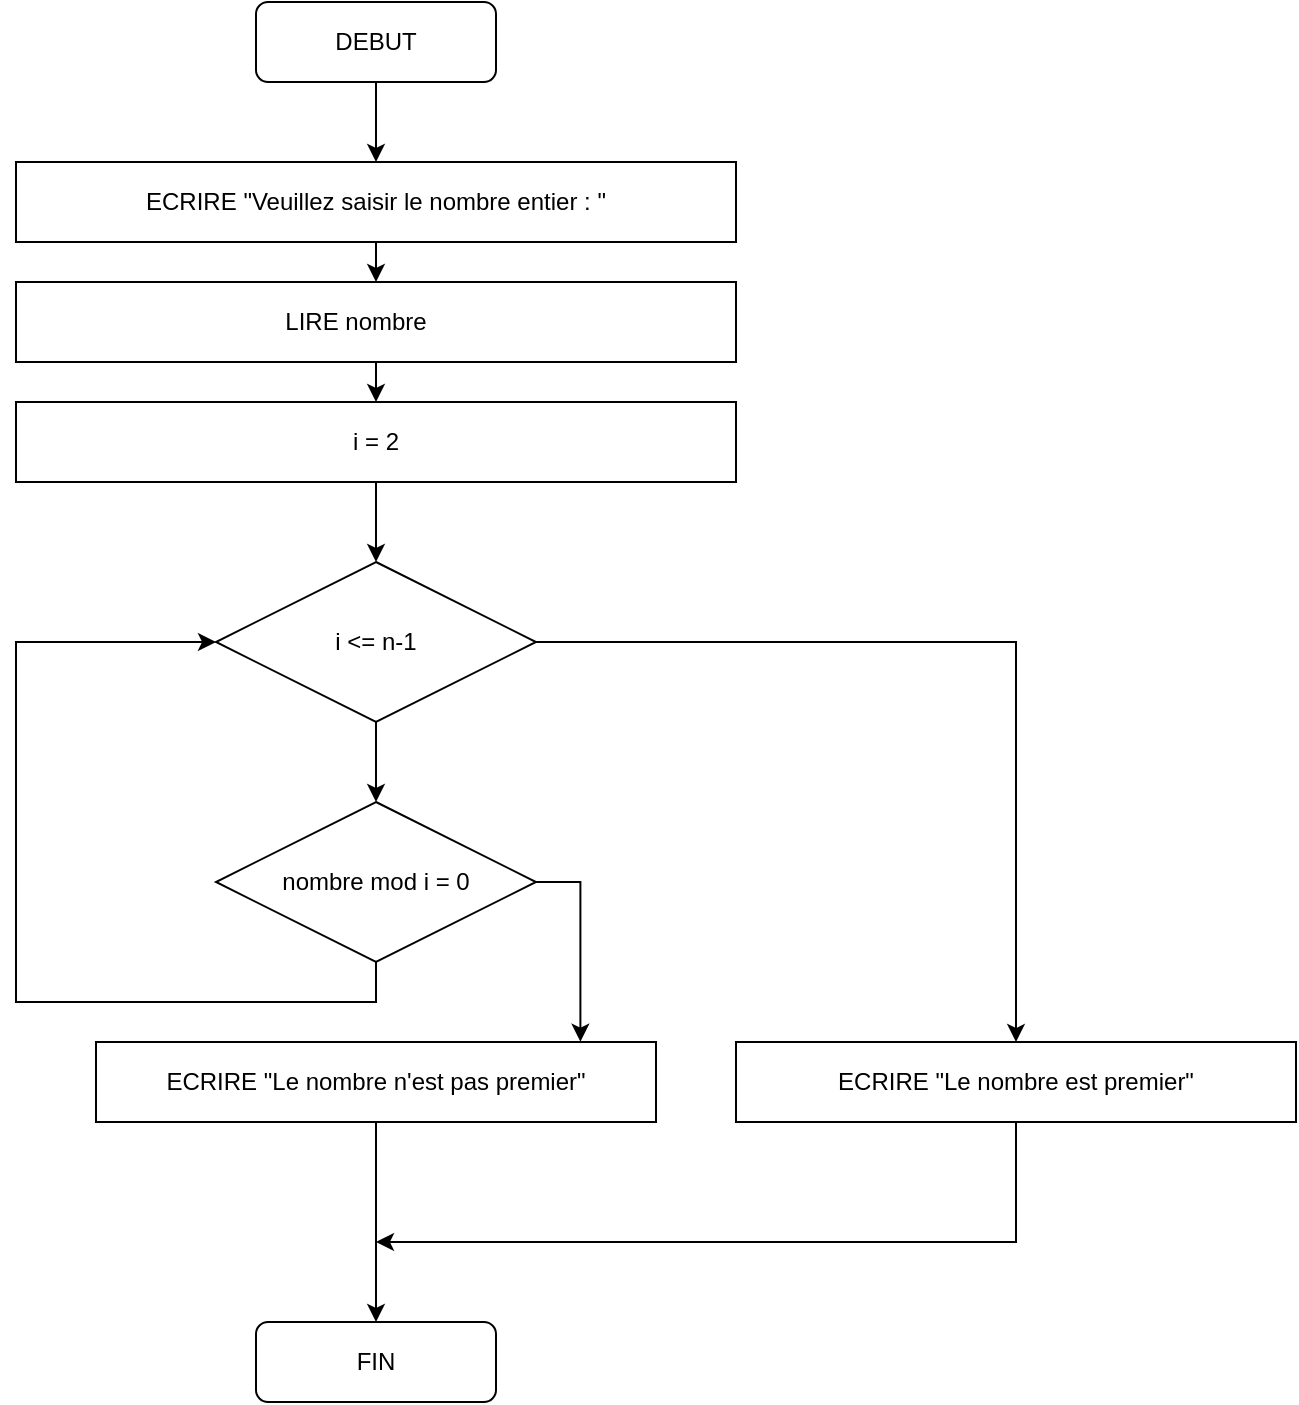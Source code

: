 <mxfile version="18.0.2" type="device"><diagram id="REEv37c_oc4EA8tnRq_p" name="Page-1"><mxGraphModel dx="1673" dy="899" grid="1" gridSize="10" guides="1" tooltips="1" connect="1" arrows="1" fold="1" page="1" pageScale="1" pageWidth="827" pageHeight="1169" math="0" shadow="0"><root><mxCell id="0"/><mxCell id="1" parent="0"/><mxCell id="FHs2VWVpXRfARic_kNrv-31" style="edgeStyle=orthogonalEdgeStyle;rounded=0;orthogonalLoop=1;jettySize=auto;html=1;exitX=0.5;exitY=1;exitDx=0;exitDy=0;entryX=0.5;entryY=0;entryDx=0;entryDy=0;" edge="1" parent="1" source="FHs2VWVpXRfARic_kNrv-1" target="FHs2VWVpXRfARic_kNrv-3"><mxGeometry relative="1" as="geometry"/></mxCell><mxCell id="FHs2VWVpXRfARic_kNrv-1" value="" style="rounded=1;whiteSpace=wrap;html=1;fillColor=none;" vertex="1" parent="1"><mxGeometry x="160" y="40" width="120" height="40" as="geometry"/></mxCell><mxCell id="FHs2VWVpXRfARic_kNrv-2" value="DEBUT" style="text;html=1;strokeColor=none;fillColor=none;align=center;verticalAlign=middle;whiteSpace=wrap;rounded=0;" vertex="1" parent="1"><mxGeometry x="190" y="50" width="60" height="20" as="geometry"/></mxCell><mxCell id="FHs2VWVpXRfARic_kNrv-32" style="edgeStyle=orthogonalEdgeStyle;rounded=0;orthogonalLoop=1;jettySize=auto;html=1;exitX=0.5;exitY=1;exitDx=0;exitDy=0;entryX=0.5;entryY=0;entryDx=0;entryDy=0;" edge="1" parent="1" source="FHs2VWVpXRfARic_kNrv-3" target="FHs2VWVpXRfARic_kNrv-5"><mxGeometry relative="1" as="geometry"/></mxCell><mxCell id="FHs2VWVpXRfARic_kNrv-3" value="" style="rounded=0;whiteSpace=wrap;html=1;fillColor=none;" vertex="1" parent="1"><mxGeometry x="40" y="120" width="360" height="40" as="geometry"/></mxCell><mxCell id="FHs2VWVpXRfARic_kNrv-4" value="ECRIRE &quot;Veuillez saisir le nombre entier : &quot;" style="text;html=1;strokeColor=none;fillColor=none;align=center;verticalAlign=middle;whiteSpace=wrap;rounded=0;" vertex="1" parent="1"><mxGeometry x="60" y="127.5" width="320" height="25" as="geometry"/></mxCell><mxCell id="FHs2VWVpXRfARic_kNrv-33" style="edgeStyle=orthogonalEdgeStyle;rounded=0;orthogonalLoop=1;jettySize=auto;html=1;exitX=0.5;exitY=1;exitDx=0;exitDy=0;entryX=0.5;entryY=0;entryDx=0;entryDy=0;" edge="1" parent="1" source="FHs2VWVpXRfARic_kNrv-5" target="FHs2VWVpXRfARic_kNrv-7"><mxGeometry relative="1" as="geometry"/></mxCell><mxCell id="FHs2VWVpXRfARic_kNrv-5" value="" style="rounded=0;whiteSpace=wrap;html=1;fillColor=none;" vertex="1" parent="1"><mxGeometry x="40" y="180" width="360" height="40" as="geometry"/></mxCell><mxCell id="FHs2VWVpXRfARic_kNrv-6" value="LIRE nombre" style="text;html=1;strokeColor=none;fillColor=none;align=center;verticalAlign=middle;whiteSpace=wrap;rounded=0;" vertex="1" parent="1"><mxGeometry x="50" y="190" width="320" height="20" as="geometry"/></mxCell><mxCell id="FHs2VWVpXRfARic_kNrv-35" style="edgeStyle=orthogonalEdgeStyle;rounded=0;orthogonalLoop=1;jettySize=auto;html=1;exitX=0.5;exitY=1;exitDx=0;exitDy=0;entryX=0.5;entryY=0;entryDx=0;entryDy=0;" edge="1" parent="1" source="FHs2VWVpXRfARic_kNrv-7" target="FHs2VWVpXRfARic_kNrv-9"><mxGeometry relative="1" as="geometry"/></mxCell><mxCell id="FHs2VWVpXRfARic_kNrv-7" value="" style="rounded=0;whiteSpace=wrap;html=1;fillColor=none;" vertex="1" parent="1"><mxGeometry x="40" y="240" width="360" height="40" as="geometry"/></mxCell><mxCell id="FHs2VWVpXRfARic_kNrv-8" value="i = 2" style="text;html=1;strokeColor=none;fillColor=none;align=center;verticalAlign=middle;whiteSpace=wrap;rounded=0;" vertex="1" parent="1"><mxGeometry x="60" y="245" width="320" height="30" as="geometry"/></mxCell><mxCell id="FHs2VWVpXRfARic_kNrv-36" style="edgeStyle=orthogonalEdgeStyle;rounded=0;orthogonalLoop=1;jettySize=auto;html=1;exitX=0.5;exitY=1;exitDx=0;exitDy=0;entryX=0.5;entryY=0;entryDx=0;entryDy=0;" edge="1" parent="1" source="FHs2VWVpXRfARic_kNrv-9" target="FHs2VWVpXRfARic_kNrv-11"><mxGeometry relative="1" as="geometry"/></mxCell><mxCell id="FHs2VWVpXRfARic_kNrv-9" value="" style="rhombus;whiteSpace=wrap;html=1;fillColor=none;" vertex="1" parent="1"><mxGeometry x="140" y="320" width="160" height="80" as="geometry"/></mxCell><mxCell id="FHs2VWVpXRfARic_kNrv-10" value="i &amp;lt;= n-1" style="text;html=1;strokeColor=none;fillColor=none;align=center;verticalAlign=middle;whiteSpace=wrap;rounded=0;" vertex="1" parent="1"><mxGeometry x="170" y="345" width="100" height="30" as="geometry"/></mxCell><mxCell id="FHs2VWVpXRfARic_kNrv-17" style="edgeStyle=orthogonalEdgeStyle;rounded=0;orthogonalLoop=1;jettySize=auto;html=1;exitX=1;exitY=0.5;exitDx=0;exitDy=0;entryX=0.5;entryY=0;entryDx=0;entryDy=0;" edge="1" parent="1" source="FHs2VWVpXRfARic_kNrv-9" target="FHs2VWVpXRfARic_kNrv-15"><mxGeometry relative="1" as="geometry"/></mxCell><mxCell id="FHs2VWVpXRfARic_kNrv-41" style="edgeStyle=orthogonalEdgeStyle;rounded=0;orthogonalLoop=1;jettySize=auto;html=1;exitX=1;exitY=0.5;exitDx=0;exitDy=0;entryX=0.865;entryY=-0.004;entryDx=0;entryDy=0;entryPerimeter=0;" edge="1" parent="1" source="FHs2VWVpXRfARic_kNrv-11" target="FHs2VWVpXRfARic_kNrv-13"><mxGeometry relative="1" as="geometry"/></mxCell><mxCell id="FHs2VWVpXRfARic_kNrv-11" value="" style="rhombus;whiteSpace=wrap;html=1;fillColor=none;" vertex="1" parent="1"><mxGeometry x="140" y="440" width="160" height="80" as="geometry"/></mxCell><mxCell id="FHs2VWVpXRfARic_kNrv-12" value="nombre mod i = 0" style="text;html=1;strokeColor=none;fillColor=none;align=center;verticalAlign=middle;whiteSpace=wrap;rounded=0;" vertex="1" parent="1"><mxGeometry x="170" y="465" width="100" height="30" as="geometry"/></mxCell><mxCell id="FHs2VWVpXRfARic_kNrv-26" value="" style="edgeStyle=orthogonalEdgeStyle;rounded=0;orthogonalLoop=1;jettySize=auto;html=1;" edge="1" parent="1" source="FHs2VWVpXRfARic_kNrv-13" target="FHs2VWVpXRfARic_kNrv-19"><mxGeometry relative="1" as="geometry"/></mxCell><mxCell id="FHs2VWVpXRfARic_kNrv-13" value="" style="rounded=0;whiteSpace=wrap;html=1;fillColor=none;" vertex="1" parent="1"><mxGeometry x="80" y="560" width="280" height="40" as="geometry"/></mxCell><mxCell id="FHs2VWVpXRfARic_kNrv-14" value="ECRIRE &quot;Le nombre n'est pas premier&quot;" style="text;html=1;strokeColor=none;fillColor=none;align=center;verticalAlign=middle;whiteSpace=wrap;rounded=0;" vertex="1" parent="1"><mxGeometry x="100" y="565" width="240" height="30" as="geometry"/></mxCell><mxCell id="FHs2VWVpXRfARic_kNrv-39" style="edgeStyle=orthogonalEdgeStyle;rounded=0;orthogonalLoop=1;jettySize=auto;html=1;exitX=0.5;exitY=1;exitDx=0;exitDy=0;" edge="1" parent="1" source="FHs2VWVpXRfARic_kNrv-15"><mxGeometry relative="1" as="geometry"><mxPoint x="220" y="660" as="targetPoint"/><Array as="points"><mxPoint x="540" y="660"/></Array></mxGeometry></mxCell><mxCell id="FHs2VWVpXRfARic_kNrv-15" value="" style="rounded=0;whiteSpace=wrap;html=1;fillColor=none;" vertex="1" parent="1"><mxGeometry x="400" y="560" width="280" height="40" as="geometry"/></mxCell><mxCell id="FHs2VWVpXRfARic_kNrv-16" value="ECRIRE &quot;Le nombre est premier&quot;" style="text;html=1;strokeColor=none;fillColor=none;align=center;verticalAlign=middle;whiteSpace=wrap;rounded=0;" vertex="1" parent="1"><mxGeometry x="420" y="565" width="240" height="30" as="geometry"/></mxCell><mxCell id="FHs2VWVpXRfARic_kNrv-19" value="" style="rounded=1;whiteSpace=wrap;html=1;fillColor=none;" vertex="1" parent="1"><mxGeometry x="160" y="700" width="120" height="40" as="geometry"/></mxCell><mxCell id="FHs2VWVpXRfARic_kNrv-20" value="FIN" style="text;html=1;strokeColor=none;fillColor=none;align=center;verticalAlign=middle;whiteSpace=wrap;rounded=0;" vertex="1" parent="1"><mxGeometry x="190" y="705" width="60" height="30" as="geometry"/></mxCell><mxCell id="FHs2VWVpXRfARic_kNrv-38" value="" style="endArrow=classic;html=1;rounded=0;entryX=0;entryY=0.5;entryDx=0;entryDy=0;exitX=0.5;exitY=1;exitDx=0;exitDy=0;" edge="1" parent="1" source="FHs2VWVpXRfARic_kNrv-11" target="FHs2VWVpXRfARic_kNrv-9"><mxGeometry width="50" height="50" relative="1" as="geometry"><mxPoint x="220" y="530" as="sourcePoint"/><mxPoint x="40" y="360" as="targetPoint"/><Array as="points"><mxPoint x="220" y="540"/><mxPoint x="40" y="540"/><mxPoint x="40" y="360"/></Array></mxGeometry></mxCell></root></mxGraphModel></diagram></mxfile>